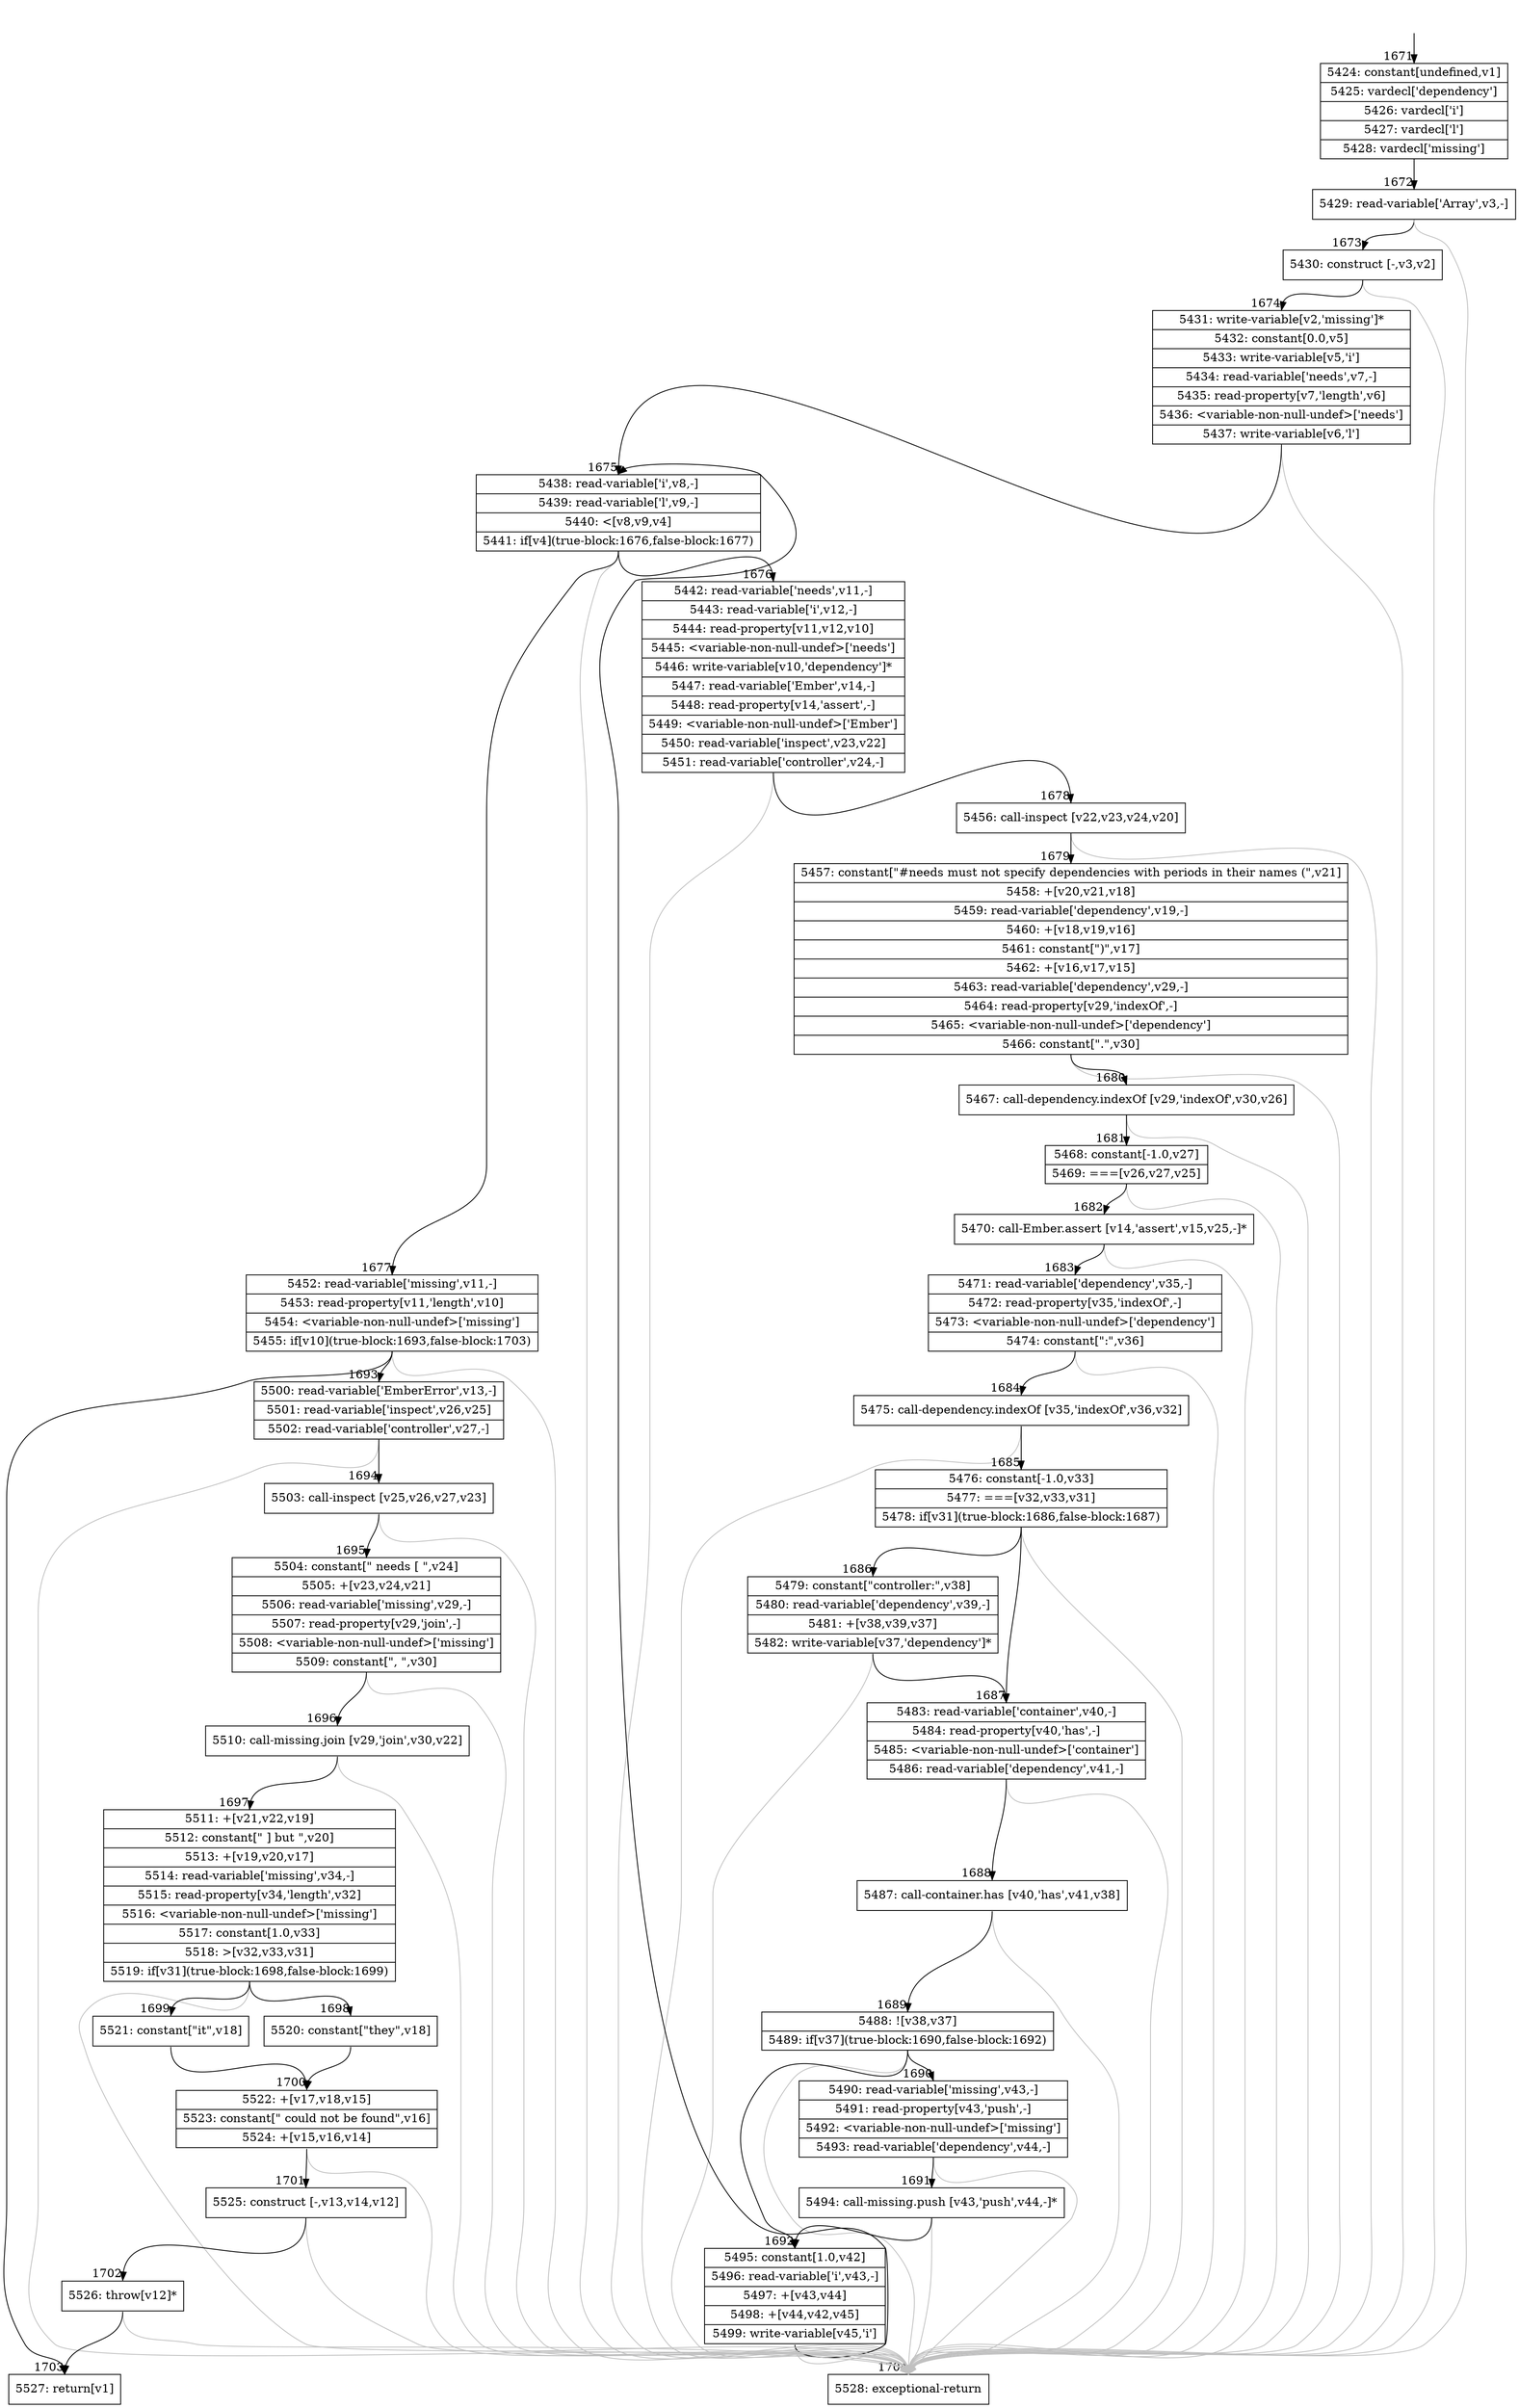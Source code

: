 digraph {
rankdir="TD"
BB_entry128[shape=none,label=""];
BB_entry128 -> BB1671 [tailport=s, headport=n, headlabel="    1671"]
BB1671 [shape=record label="{5424: constant[undefined,v1]|5425: vardecl['dependency']|5426: vardecl['i']|5427: vardecl['l']|5428: vardecl['missing']}" ] 
BB1671 -> BB1672 [tailport=s, headport=n, headlabel="      1672"]
BB1672 [shape=record label="{5429: read-variable['Array',v3,-]}" ] 
BB1672 -> BB1673 [tailport=s, headport=n, headlabel="      1673"]
BB1672 -> BB1704 [tailport=s, headport=n, color=gray, headlabel="      1704"]
BB1673 [shape=record label="{5430: construct [-,v3,v2]}" ] 
BB1673 -> BB1674 [tailport=s, headport=n, headlabel="      1674"]
BB1673 -> BB1704 [tailport=s, headport=n, color=gray]
BB1674 [shape=record label="{5431: write-variable[v2,'missing']*|5432: constant[0.0,v5]|5433: write-variable[v5,'i']|5434: read-variable['needs',v7,-]|5435: read-property[v7,'length',v6]|5436: \<variable-non-null-undef\>['needs']|5437: write-variable[v6,'l']}" ] 
BB1674 -> BB1675 [tailport=s, headport=n, headlabel="      1675"]
BB1674 -> BB1704 [tailport=s, headport=n, color=gray]
BB1675 [shape=record label="{5438: read-variable['i',v8,-]|5439: read-variable['l',v9,-]|5440: \<[v8,v9,v4]|5441: if[v4](true-block:1676,false-block:1677)}" ] 
BB1675 -> BB1676 [tailport=s, headport=n, headlabel="      1676"]
BB1675 -> BB1677 [tailport=s, headport=n, headlabel="      1677"]
BB1675 -> BB1704 [tailport=s, headport=n, color=gray]
BB1676 [shape=record label="{5442: read-variable['needs',v11,-]|5443: read-variable['i',v12,-]|5444: read-property[v11,v12,v10]|5445: \<variable-non-null-undef\>['needs']|5446: write-variable[v10,'dependency']*|5447: read-variable['Ember',v14,-]|5448: read-property[v14,'assert',-]|5449: \<variable-non-null-undef\>['Ember']|5450: read-variable['inspect',v23,v22]|5451: read-variable['controller',v24,-]}" ] 
BB1676 -> BB1678 [tailport=s, headport=n, headlabel="      1678"]
BB1676 -> BB1704 [tailport=s, headport=n, color=gray]
BB1677 [shape=record label="{5452: read-variable['missing',v11,-]|5453: read-property[v11,'length',v10]|5454: \<variable-non-null-undef\>['missing']|5455: if[v10](true-block:1693,false-block:1703)}" ] 
BB1677 -> BB1693 [tailport=s, headport=n, headlabel="      1693"]
BB1677 -> BB1703 [tailport=s, headport=n, headlabel="      1703"]
BB1677 -> BB1704 [tailport=s, headport=n, color=gray]
BB1678 [shape=record label="{5456: call-inspect [v22,v23,v24,v20]}" ] 
BB1678 -> BB1679 [tailport=s, headport=n, headlabel="      1679"]
BB1678 -> BB1704 [tailport=s, headport=n, color=gray]
BB1679 [shape=record label="{5457: constant[\"#needs must not specify dependencies with periods in their names (\",v21]|5458: +[v20,v21,v18]|5459: read-variable['dependency',v19,-]|5460: +[v18,v19,v16]|5461: constant[\")\",v17]|5462: +[v16,v17,v15]|5463: read-variable['dependency',v29,-]|5464: read-property[v29,'indexOf',-]|5465: \<variable-non-null-undef\>['dependency']|5466: constant[\".\",v30]}" ] 
BB1679 -> BB1680 [tailport=s, headport=n, headlabel="      1680"]
BB1679 -> BB1704 [tailport=s, headport=n, color=gray]
BB1680 [shape=record label="{5467: call-dependency.indexOf [v29,'indexOf',v30,v26]}" ] 
BB1680 -> BB1681 [tailport=s, headport=n, headlabel="      1681"]
BB1680 -> BB1704 [tailport=s, headport=n, color=gray]
BB1681 [shape=record label="{5468: constant[-1.0,v27]|5469: ===[v26,v27,v25]}" ] 
BB1681 -> BB1682 [tailport=s, headport=n, headlabel="      1682"]
BB1681 -> BB1704 [tailport=s, headport=n, color=gray]
BB1682 [shape=record label="{5470: call-Ember.assert [v14,'assert',v15,v25,-]*}" ] 
BB1682 -> BB1683 [tailport=s, headport=n, headlabel="      1683"]
BB1682 -> BB1704 [tailport=s, headport=n, color=gray]
BB1683 [shape=record label="{5471: read-variable['dependency',v35,-]|5472: read-property[v35,'indexOf',-]|5473: \<variable-non-null-undef\>['dependency']|5474: constant[\":\",v36]}" ] 
BB1683 -> BB1684 [tailport=s, headport=n, headlabel="      1684"]
BB1683 -> BB1704 [tailport=s, headport=n, color=gray]
BB1684 [shape=record label="{5475: call-dependency.indexOf [v35,'indexOf',v36,v32]}" ] 
BB1684 -> BB1685 [tailport=s, headport=n, headlabel="      1685"]
BB1684 -> BB1704 [tailport=s, headport=n, color=gray]
BB1685 [shape=record label="{5476: constant[-1.0,v33]|5477: ===[v32,v33,v31]|5478: if[v31](true-block:1686,false-block:1687)}" ] 
BB1685 -> BB1686 [tailport=s, headport=n, headlabel="      1686"]
BB1685 -> BB1687 [tailport=s, headport=n, headlabel="      1687"]
BB1685 -> BB1704 [tailport=s, headport=n, color=gray]
BB1686 [shape=record label="{5479: constant[\"controller:\",v38]|5480: read-variable['dependency',v39,-]|5481: +[v38,v39,v37]|5482: write-variable[v37,'dependency']*}" ] 
BB1686 -> BB1687 [tailport=s, headport=n]
BB1686 -> BB1704 [tailport=s, headport=n, color=gray]
BB1687 [shape=record label="{5483: read-variable['container',v40,-]|5484: read-property[v40,'has',-]|5485: \<variable-non-null-undef\>['container']|5486: read-variable['dependency',v41,-]}" ] 
BB1687 -> BB1688 [tailport=s, headport=n, headlabel="      1688"]
BB1687 -> BB1704 [tailport=s, headport=n, color=gray]
BB1688 [shape=record label="{5487: call-container.has [v40,'has',v41,v38]}" ] 
BB1688 -> BB1689 [tailport=s, headport=n, headlabel="      1689"]
BB1688 -> BB1704 [tailport=s, headport=n, color=gray]
BB1689 [shape=record label="{5488: ![v38,v37]|5489: if[v37](true-block:1690,false-block:1692)}" ] 
BB1689 -> BB1690 [tailport=s, headport=n, headlabel="      1690"]
BB1689 -> BB1692 [tailport=s, headport=n, headlabel="      1692"]
BB1689 -> BB1704 [tailport=s, headport=n, color=gray]
BB1690 [shape=record label="{5490: read-variable['missing',v43,-]|5491: read-property[v43,'push',-]|5492: \<variable-non-null-undef\>['missing']|5493: read-variable['dependency',v44,-]}" ] 
BB1690 -> BB1691 [tailport=s, headport=n, headlabel="      1691"]
BB1690 -> BB1704 [tailport=s, headport=n, color=gray]
BB1691 [shape=record label="{5494: call-missing.push [v43,'push',v44,-]*}" ] 
BB1691 -> BB1692 [tailport=s, headport=n]
BB1691 -> BB1704 [tailport=s, headport=n, color=gray]
BB1692 [shape=record label="{5495: constant[1.0,v42]|5496: read-variable['i',v43,-]|5497: +[v43,v44]|5498: +[v44,v42,v45]|5499: write-variable[v45,'i']}" ] 
BB1692 -> BB1675 [tailport=s, headport=n]
BB1692 -> BB1704 [tailport=s, headport=n, color=gray]
BB1693 [shape=record label="{5500: read-variable['EmberError',v13,-]|5501: read-variable['inspect',v26,v25]|5502: read-variable['controller',v27,-]}" ] 
BB1693 -> BB1694 [tailport=s, headport=n, headlabel="      1694"]
BB1693 -> BB1704 [tailport=s, headport=n, color=gray]
BB1694 [shape=record label="{5503: call-inspect [v25,v26,v27,v23]}" ] 
BB1694 -> BB1695 [tailport=s, headport=n, headlabel="      1695"]
BB1694 -> BB1704 [tailport=s, headport=n, color=gray]
BB1695 [shape=record label="{5504: constant[\" needs [ \",v24]|5505: +[v23,v24,v21]|5506: read-variable['missing',v29,-]|5507: read-property[v29,'join',-]|5508: \<variable-non-null-undef\>['missing']|5509: constant[\", \",v30]}" ] 
BB1695 -> BB1696 [tailport=s, headport=n, headlabel="      1696"]
BB1695 -> BB1704 [tailport=s, headport=n, color=gray]
BB1696 [shape=record label="{5510: call-missing.join [v29,'join',v30,v22]}" ] 
BB1696 -> BB1697 [tailport=s, headport=n, headlabel="      1697"]
BB1696 -> BB1704 [tailport=s, headport=n, color=gray]
BB1697 [shape=record label="{5511: +[v21,v22,v19]|5512: constant[\" ] but \",v20]|5513: +[v19,v20,v17]|5514: read-variable['missing',v34,-]|5515: read-property[v34,'length',v32]|5516: \<variable-non-null-undef\>['missing']|5517: constant[1.0,v33]|5518: \>[v32,v33,v31]|5519: if[v31](true-block:1698,false-block:1699)}" ] 
BB1697 -> BB1698 [tailport=s, headport=n, headlabel="      1698"]
BB1697 -> BB1699 [tailport=s, headport=n, headlabel="      1699"]
BB1697 -> BB1704 [tailport=s, headport=n, color=gray]
BB1698 [shape=record label="{5520: constant[\"they\",v18]}" ] 
BB1698 -> BB1700 [tailport=s, headport=n, headlabel="      1700"]
BB1699 [shape=record label="{5521: constant[\"it\",v18]}" ] 
BB1699 -> BB1700 [tailport=s, headport=n]
BB1700 [shape=record label="{5522: +[v17,v18,v15]|5523: constant[\" could not be found\",v16]|5524: +[v15,v16,v14]}" ] 
BB1700 -> BB1701 [tailport=s, headport=n, headlabel="      1701"]
BB1700 -> BB1704 [tailport=s, headport=n, color=gray]
BB1701 [shape=record label="{5525: construct [-,v13,v14,v12]}" ] 
BB1701 -> BB1702 [tailport=s, headport=n, headlabel="      1702"]
BB1701 -> BB1704 [tailport=s, headport=n, color=gray]
BB1702 [shape=record label="{5526: throw[v12]*}" ] 
BB1702 -> BB1703 [tailport=s, headport=n]
BB1702 -> BB1704 [tailport=s, headport=n, color=gray]
BB1703 [shape=record label="{5527: return[v1]}" ] 
BB1704 [shape=record label="{5528: exceptional-return}" ] 
//#$~ 2274
}
